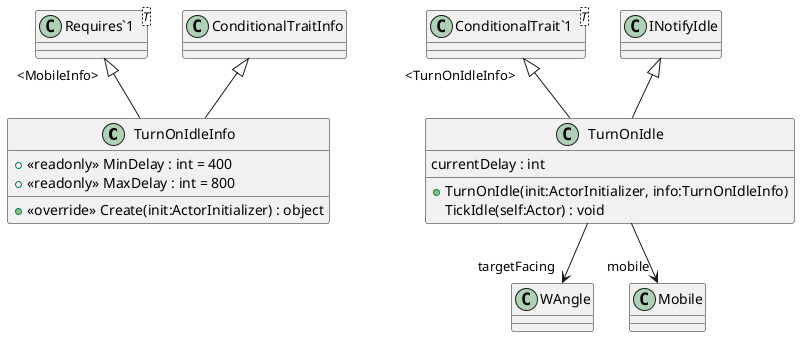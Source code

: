 @startuml
class TurnOnIdleInfo {
    + <<readonly>> MinDelay : int = 400
    + <<readonly>> MaxDelay : int = 800
    + <<override>> Create(init:ActorInitializer) : object
}
class TurnOnIdle {
    currentDelay : int
    + TurnOnIdle(init:ActorInitializer, info:TurnOnIdleInfo)
    TickIdle(self:Actor) : void
}
class "Requires`1"<T> {
}
class "ConditionalTrait`1"<T> {
}
ConditionalTraitInfo <|-- TurnOnIdleInfo
"Requires`1" "<MobileInfo>" <|-- TurnOnIdleInfo
"ConditionalTrait`1" "<TurnOnIdleInfo>" <|-- TurnOnIdle
INotifyIdle <|-- TurnOnIdle
TurnOnIdle --> "targetFacing" WAngle
TurnOnIdle --> "mobile" Mobile
@enduml
